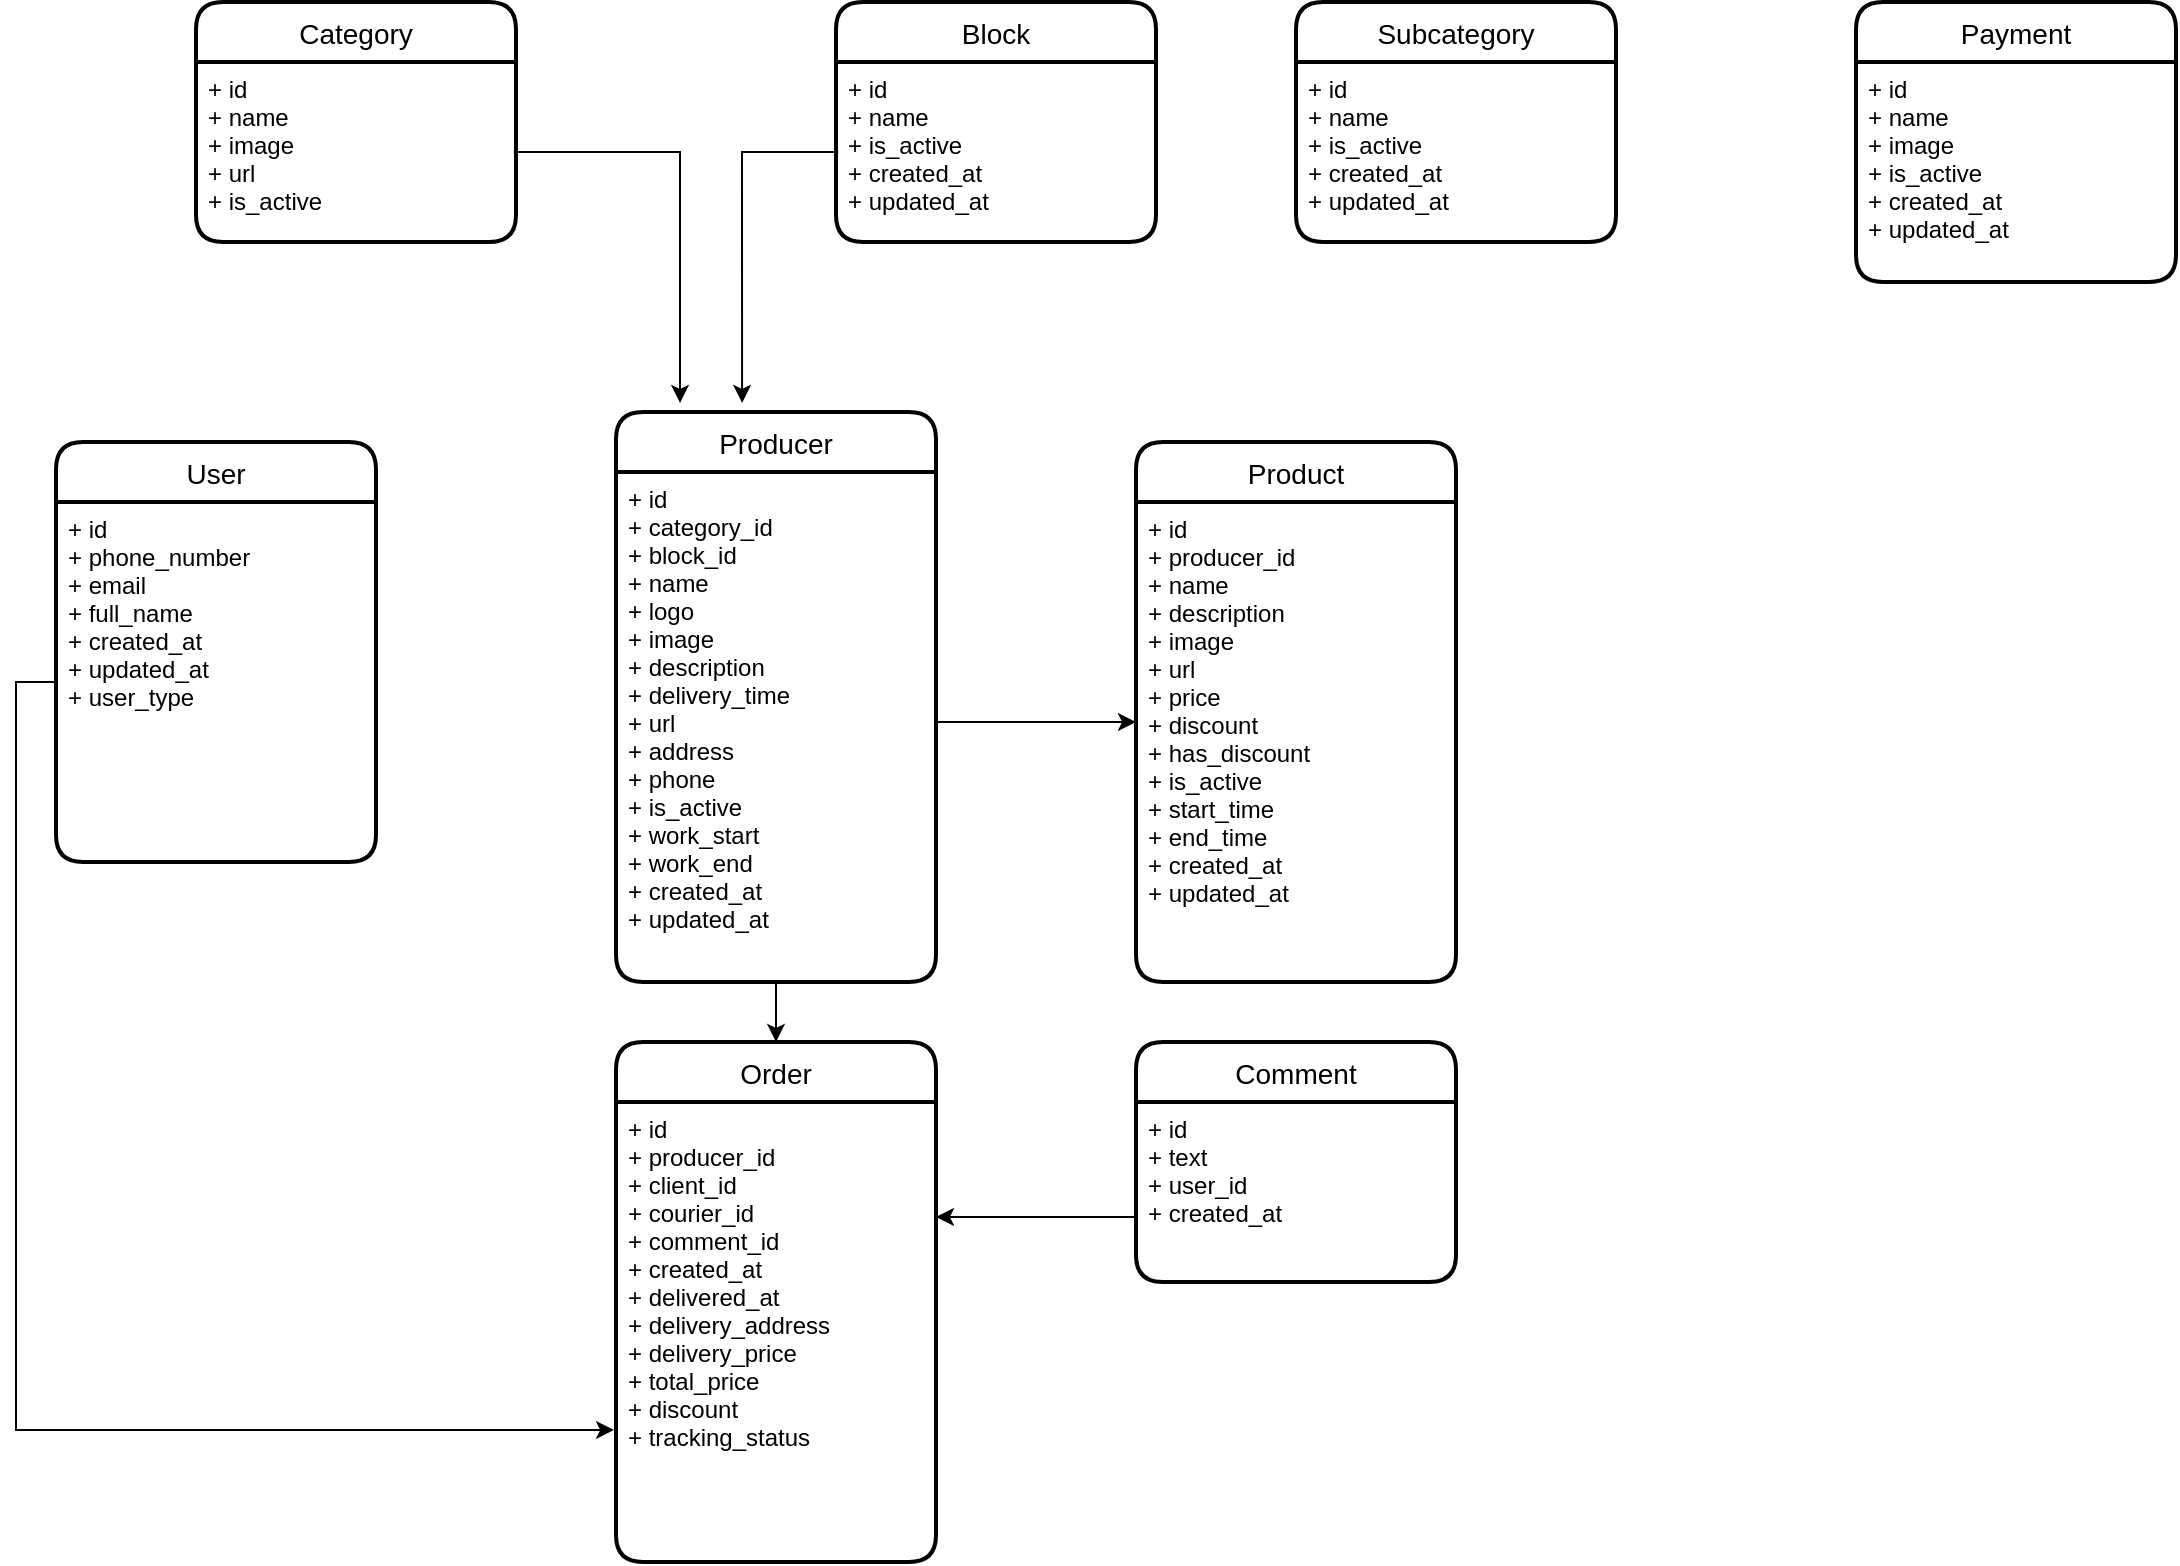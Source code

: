 <mxfile version="14.7.3" type="github">
  <diagram id="nF-A2nRK-dEDCzHfG-Gk" name="Page-1">
    <mxGraphModel dx="946" dy="511" grid="1" gridSize="10" guides="1" tooltips="1" connect="1" arrows="1" fold="1" page="1" pageScale="1" pageWidth="850" pageHeight="1100" math="0" shadow="0">
      <root>
        <mxCell id="0" />
        <mxCell id="1" parent="0" />
        <mxCell id="DlSo0oBrCKsOZBYuvurM-24" value="User" style="swimlane;childLayout=stackLayout;horizontal=1;startSize=30;horizontalStack=0;rounded=1;fontSize=14;fontStyle=0;strokeWidth=2;resizeParent=0;resizeLast=1;shadow=0;dashed=0;align=center;" parent="1" vertex="1">
          <mxGeometry x="100" y="420" width="160" height="210" as="geometry" />
        </mxCell>
        <mxCell id="DlSo0oBrCKsOZBYuvurM-25" value="+ id&#xa;+ phone_number&#xa;+ email&#xa;+ full_name&#xa;+ created_at&#xa;+ updated_at&#xa;+ user_type&#xa;" style="align=left;strokeColor=none;fillColor=none;spacingLeft=4;fontSize=12;verticalAlign=top;resizable=0;rotatable=0;part=1;" parent="DlSo0oBrCKsOZBYuvurM-24" vertex="1">
          <mxGeometry y="30" width="160" height="180" as="geometry" />
        </mxCell>
        <mxCell id="DlSo0oBrCKsOZBYuvurM-46" style="edgeStyle=orthogonalEdgeStyle;rounded=0;orthogonalLoop=1;jettySize=auto;html=1;entryX=0.5;entryY=0;entryDx=0;entryDy=0;" parent="1" source="DlSo0oBrCKsOZBYuvurM-26" target="DlSo0oBrCKsOZBYuvurM-34" edge="1">
          <mxGeometry relative="1" as="geometry" />
        </mxCell>
        <mxCell id="DlSo0oBrCKsOZBYuvurM-26" value="Producer" style="swimlane;childLayout=stackLayout;horizontal=1;startSize=30;horizontalStack=0;rounded=1;fontSize=14;fontStyle=0;strokeWidth=2;resizeParent=0;resizeLast=1;shadow=0;dashed=0;align=center;" parent="1" vertex="1">
          <mxGeometry x="380" y="405" width="160" height="285" as="geometry" />
        </mxCell>
        <mxCell id="DlSo0oBrCKsOZBYuvurM-27" value="+ id&#xa;+ category_id&#xa;+ block_id&#xa;+ name&#xa;+ logo&#xa;+ image&#xa;+ description&#xa;+ delivery_time&#xa;+ url&#xa;+ address&#xa;+ phone&#xa;+ is_active&#xa;+ work_start&#xa;+ work_end&#xa;+ created_at&#xa;+ updated_at" style="align=left;strokeColor=none;fillColor=none;spacingLeft=4;fontSize=12;verticalAlign=top;resizable=0;rotatable=0;part=1;" parent="DlSo0oBrCKsOZBYuvurM-26" vertex="1">
          <mxGeometry y="30" width="160" height="255" as="geometry" />
        </mxCell>
        <mxCell id="DlSo0oBrCKsOZBYuvurM-29" value="Product" style="swimlane;childLayout=stackLayout;horizontal=1;startSize=30;horizontalStack=0;rounded=1;fontSize=14;fontStyle=0;strokeWidth=2;resizeParent=0;resizeLast=1;shadow=0;dashed=0;align=center;" parent="1" vertex="1">
          <mxGeometry x="640" y="420" width="160" height="270" as="geometry" />
        </mxCell>
        <mxCell id="DlSo0oBrCKsOZBYuvurM-30" value="+ id&#xa;+ producer_id&#xa;+ name&#xa;+ description&#xa;+ image&#xa;+ url&#xa;+ price&#xa;+ discount&#xa;+ has_discount&#xa;+ is_active&#xa;+ start_time&#xa;+ end_time&#xa;+ created_at&#xa;+ updated_at" style="align=left;strokeColor=none;fillColor=none;spacingLeft=4;fontSize=12;verticalAlign=top;resizable=0;rotatable=0;part=1;" parent="DlSo0oBrCKsOZBYuvurM-29" vertex="1">
          <mxGeometry y="30" width="160" height="240" as="geometry" />
        </mxCell>
        <mxCell id="DlSo0oBrCKsOZBYuvurM-31" value="Category" style="swimlane;childLayout=stackLayout;horizontal=1;startSize=30;horizontalStack=0;rounded=1;fontSize=14;fontStyle=0;strokeWidth=2;resizeParent=0;resizeLast=1;shadow=0;dashed=0;align=center;" parent="1" vertex="1">
          <mxGeometry x="170" y="200" width="160" height="120" as="geometry" />
        </mxCell>
        <mxCell id="DlSo0oBrCKsOZBYuvurM-32" value="+ id&#xa;+ name&#xa;+ image&#xa;+ url&#xa;+ is_active" style="align=left;strokeColor=none;fillColor=none;spacingLeft=4;fontSize=12;verticalAlign=top;resizable=0;rotatable=0;part=1;" parent="DlSo0oBrCKsOZBYuvurM-31" vertex="1">
          <mxGeometry y="30" width="160" height="90" as="geometry" />
        </mxCell>
        <mxCell id="DlSo0oBrCKsOZBYuvurM-34" value="Order" style="swimlane;childLayout=stackLayout;horizontal=1;startSize=30;horizontalStack=0;rounded=1;fontSize=14;fontStyle=0;strokeWidth=2;resizeParent=0;resizeLast=1;shadow=0;dashed=0;align=center;" parent="1" vertex="1">
          <mxGeometry x="380" y="720" width="160" height="260" as="geometry" />
        </mxCell>
        <mxCell id="DlSo0oBrCKsOZBYuvurM-35" value="+ id&#xa;+ producer_id&#xa;+ client_id&#xa;+ courier_id&#xa;+ comment_id&#xa;+ created_at&#xa;+ delivered_at&#xa;+ delivery_address&#xa;+ delivery_price&#xa;+ total_price&#xa;+ discount&#xa;+ tracking_status&#xa;" style="align=left;strokeColor=none;fillColor=none;spacingLeft=4;fontSize=12;verticalAlign=top;resizable=0;rotatable=0;part=1;" parent="DlSo0oBrCKsOZBYuvurM-34" vertex="1">
          <mxGeometry y="30" width="160" height="230" as="geometry" />
        </mxCell>
        <mxCell id="DlSo0oBrCKsOZBYuvurM-36" value="Comment" style="swimlane;childLayout=stackLayout;horizontal=1;startSize=30;horizontalStack=0;rounded=1;fontSize=14;fontStyle=0;strokeWidth=2;resizeParent=0;resizeLast=1;shadow=0;dashed=0;align=center;" parent="1" vertex="1">
          <mxGeometry x="640" y="720" width="160" height="120" as="geometry" />
        </mxCell>
        <mxCell id="DlSo0oBrCKsOZBYuvurM-37" value="+ id&#xa;+ text&#xa;+ user_id&#xa;+ created_at&#xa;" style="align=left;strokeColor=none;fillColor=none;spacingLeft=4;fontSize=12;verticalAlign=top;resizable=0;rotatable=0;part=1;" parent="DlSo0oBrCKsOZBYuvurM-36" vertex="1">
          <mxGeometry y="30" width="160" height="90" as="geometry" />
        </mxCell>
        <mxCell id="DlSo0oBrCKsOZBYuvurM-42" style="edgeStyle=orthogonalEdgeStyle;rounded=0;orthogonalLoop=1;jettySize=auto;html=1;exitX=0;exitY=0.5;exitDx=0;exitDy=0;entryX=0.394;entryY=-0.016;entryDx=0;entryDy=0;entryPerimeter=0;" parent="1" source="DlSo0oBrCKsOZBYuvurM-39" target="DlSo0oBrCKsOZBYuvurM-26" edge="1">
          <mxGeometry relative="1" as="geometry">
            <Array as="points">
              <mxPoint x="443" y="275" />
            </Array>
          </mxGeometry>
        </mxCell>
        <mxCell id="DlSo0oBrCKsOZBYuvurM-38" value="Block" style="swimlane;childLayout=stackLayout;horizontal=1;startSize=30;horizontalStack=0;rounded=1;fontSize=14;fontStyle=0;strokeWidth=2;resizeParent=0;resizeLast=1;shadow=0;dashed=0;align=center;" parent="1" vertex="1">
          <mxGeometry x="490" y="200" width="160" height="120" as="geometry" />
        </mxCell>
        <mxCell id="DlSo0oBrCKsOZBYuvurM-39" value="+ id&#xa;+ name&#xa;+ is_active&#xa;+ created_at&#xa;+ updated_at" style="align=left;strokeColor=none;fillColor=none;spacingLeft=4;fontSize=12;verticalAlign=top;resizable=0;rotatable=0;part=1;" parent="DlSo0oBrCKsOZBYuvurM-38" vertex="1">
          <mxGeometry y="30" width="160" height="90" as="geometry" />
        </mxCell>
        <mxCell id="DlSo0oBrCKsOZBYuvurM-41" style="edgeStyle=orthogonalEdgeStyle;rounded=0;orthogonalLoop=1;jettySize=auto;html=1;" parent="1" source="DlSo0oBrCKsOZBYuvurM-27" target="DlSo0oBrCKsOZBYuvurM-30" edge="1">
          <mxGeometry relative="1" as="geometry">
            <Array as="points">
              <mxPoint x="610" y="560" />
              <mxPoint x="610" y="560" />
            </Array>
          </mxGeometry>
        </mxCell>
        <mxCell id="DlSo0oBrCKsOZBYuvurM-43" style="edgeStyle=orthogonalEdgeStyle;rounded=0;orthogonalLoop=1;jettySize=auto;html=1;entryX=1;entryY=0.25;entryDx=0;entryDy=0;" parent="1" source="DlSo0oBrCKsOZBYuvurM-37" target="DlSo0oBrCKsOZBYuvurM-35" edge="1">
          <mxGeometry relative="1" as="geometry">
            <Array as="points">
              <mxPoint x="590" y="808" />
            </Array>
          </mxGeometry>
        </mxCell>
        <mxCell id="DlSo0oBrCKsOZBYuvurM-44" style="edgeStyle=orthogonalEdgeStyle;rounded=0;orthogonalLoop=1;jettySize=auto;html=1;exitX=1;exitY=0.5;exitDx=0;exitDy=0;entryX=0.2;entryY=-0.016;entryDx=0;entryDy=0;entryPerimeter=0;" parent="1" source="DlSo0oBrCKsOZBYuvurM-32" target="DlSo0oBrCKsOZBYuvurM-26" edge="1">
          <mxGeometry relative="1" as="geometry">
            <Array as="points">
              <mxPoint x="412" y="275" />
            </Array>
          </mxGeometry>
        </mxCell>
        <mxCell id="DlSo0oBrCKsOZBYuvurM-45" style="edgeStyle=orthogonalEdgeStyle;rounded=0;orthogonalLoop=1;jettySize=auto;html=1;exitX=0;exitY=0.5;exitDx=0;exitDy=0;entryX=-0.006;entryY=0.713;entryDx=0;entryDy=0;entryPerimeter=0;" parent="1" source="DlSo0oBrCKsOZBYuvurM-25" target="DlSo0oBrCKsOZBYuvurM-35" edge="1">
          <mxGeometry relative="1" as="geometry" />
        </mxCell>
        <mxCell id="DlSo0oBrCKsOZBYuvurM-47" value="Subcategory" style="swimlane;childLayout=stackLayout;horizontal=1;startSize=30;horizontalStack=0;rounded=1;fontSize=14;fontStyle=0;strokeWidth=2;resizeParent=0;resizeLast=1;shadow=0;dashed=0;align=center;" parent="1" vertex="1">
          <mxGeometry x="720" y="200" width="160" height="120" as="geometry" />
        </mxCell>
        <mxCell id="DlSo0oBrCKsOZBYuvurM-48" value="+ id&#xa;+ name&#xa;+ is_active&#xa;+ created_at&#xa;+ updated_at" style="align=left;strokeColor=none;fillColor=none;spacingLeft=4;fontSize=12;verticalAlign=top;resizable=0;rotatable=0;part=1;" parent="DlSo0oBrCKsOZBYuvurM-47" vertex="1">
          <mxGeometry y="30" width="160" height="90" as="geometry" />
        </mxCell>
        <mxCell id="6jyOiGhYjzBCtnfJepvr-3" value="Payment" style="swimlane;childLayout=stackLayout;horizontal=1;startSize=30;horizontalStack=0;rounded=1;fontSize=14;fontStyle=0;strokeWidth=2;resizeParent=0;resizeLast=1;shadow=0;dashed=0;align=center;" vertex="1" parent="1">
          <mxGeometry x="1000" y="200" width="160" height="140" as="geometry" />
        </mxCell>
        <mxCell id="6jyOiGhYjzBCtnfJepvr-4" value="+ id&#xa;+ name&#xa;+ image&#xa;+ is_active&#xa;+ created_at&#xa;+ updated_at" style="align=left;strokeColor=none;fillColor=none;spacingLeft=4;fontSize=12;verticalAlign=top;resizable=0;rotatable=0;part=1;" vertex="1" parent="6jyOiGhYjzBCtnfJepvr-3">
          <mxGeometry y="30" width="160" height="110" as="geometry" />
        </mxCell>
      </root>
    </mxGraphModel>
  </diagram>
</mxfile>
